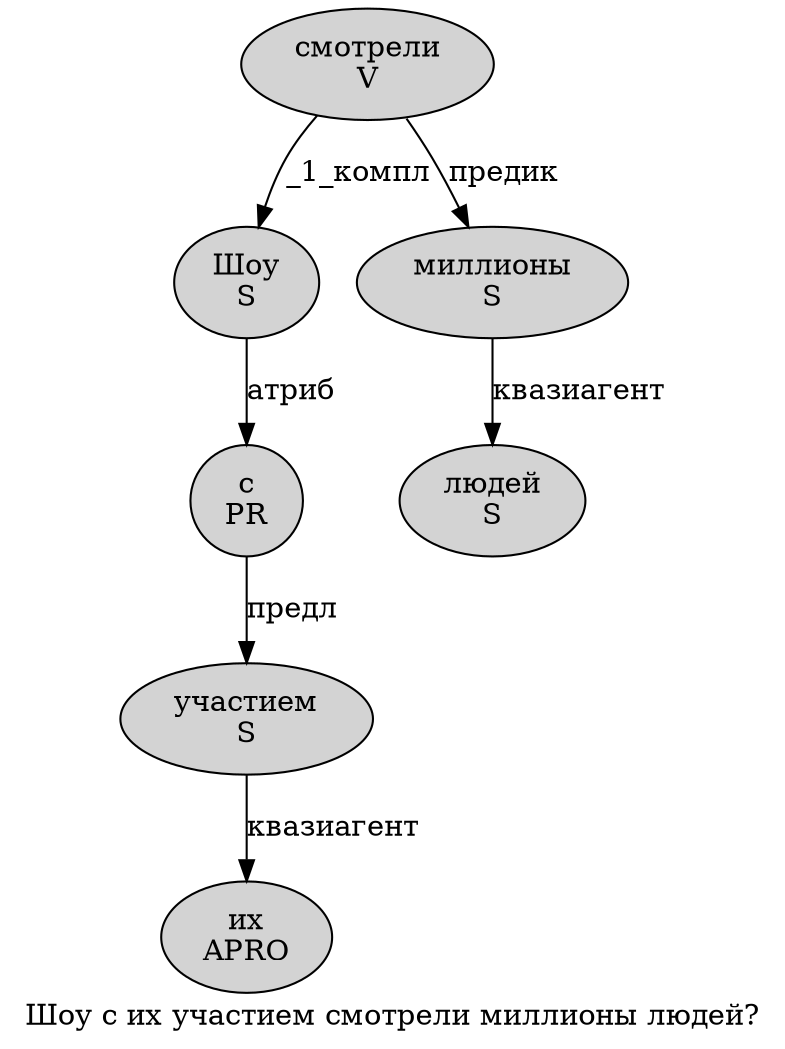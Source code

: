 digraph SENTENCE_3748 {
	graph [label="Шоу с их участием смотрели миллионы людей?"]
	node [style=filled]
		0 [label="Шоу
S" color="" fillcolor=lightgray penwidth=1 shape=ellipse]
		1 [label="с
PR" color="" fillcolor=lightgray penwidth=1 shape=ellipse]
		2 [label="их
APRO" color="" fillcolor=lightgray penwidth=1 shape=ellipse]
		3 [label="участием
S" color="" fillcolor=lightgray penwidth=1 shape=ellipse]
		4 [label="смотрели
V" color="" fillcolor=lightgray penwidth=1 shape=ellipse]
		5 [label="миллионы
S" color="" fillcolor=lightgray penwidth=1 shape=ellipse]
		6 [label="людей
S" color="" fillcolor=lightgray penwidth=1 shape=ellipse]
			0 -> 1 [label="атриб"]
			5 -> 6 [label="квазиагент"]
			1 -> 3 [label="предл"]
			4 -> 0 [label="_1_компл"]
			4 -> 5 [label="предик"]
			3 -> 2 [label="квазиагент"]
}